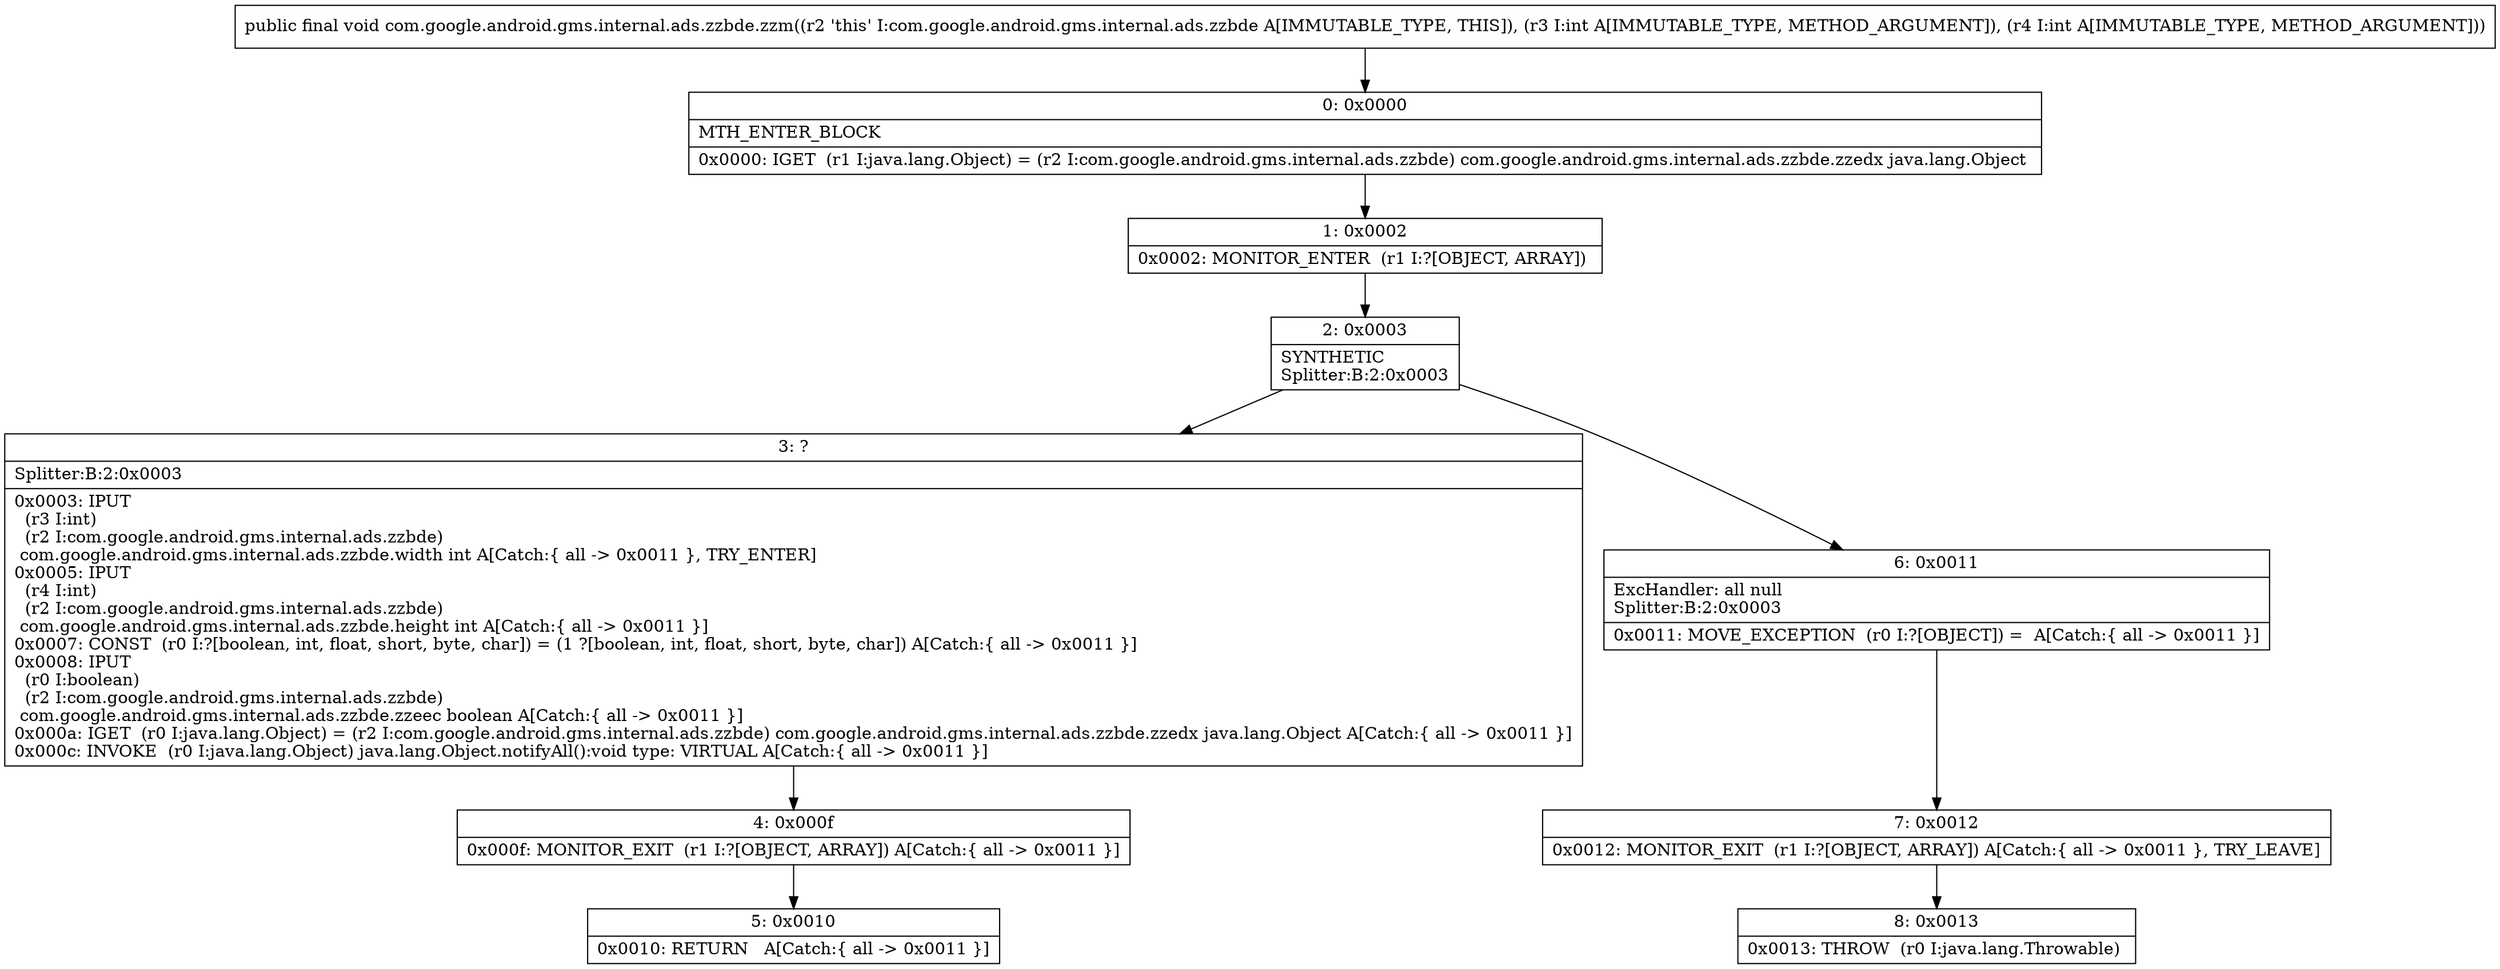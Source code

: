 digraph "CFG forcom.google.android.gms.internal.ads.zzbde.zzm(II)V" {
Node_0 [shape=record,label="{0\:\ 0x0000|MTH_ENTER_BLOCK\l|0x0000: IGET  (r1 I:java.lang.Object) = (r2 I:com.google.android.gms.internal.ads.zzbde) com.google.android.gms.internal.ads.zzbde.zzedx java.lang.Object \l}"];
Node_1 [shape=record,label="{1\:\ 0x0002|0x0002: MONITOR_ENTER  (r1 I:?[OBJECT, ARRAY]) \l}"];
Node_2 [shape=record,label="{2\:\ 0x0003|SYNTHETIC\lSplitter:B:2:0x0003\l}"];
Node_3 [shape=record,label="{3\:\ ?|Splitter:B:2:0x0003\l|0x0003: IPUT  \l  (r3 I:int)\l  (r2 I:com.google.android.gms.internal.ads.zzbde)\l com.google.android.gms.internal.ads.zzbde.width int A[Catch:\{ all \-\> 0x0011 \}, TRY_ENTER]\l0x0005: IPUT  \l  (r4 I:int)\l  (r2 I:com.google.android.gms.internal.ads.zzbde)\l com.google.android.gms.internal.ads.zzbde.height int A[Catch:\{ all \-\> 0x0011 \}]\l0x0007: CONST  (r0 I:?[boolean, int, float, short, byte, char]) = (1 ?[boolean, int, float, short, byte, char]) A[Catch:\{ all \-\> 0x0011 \}]\l0x0008: IPUT  \l  (r0 I:boolean)\l  (r2 I:com.google.android.gms.internal.ads.zzbde)\l com.google.android.gms.internal.ads.zzbde.zzeec boolean A[Catch:\{ all \-\> 0x0011 \}]\l0x000a: IGET  (r0 I:java.lang.Object) = (r2 I:com.google.android.gms.internal.ads.zzbde) com.google.android.gms.internal.ads.zzbde.zzedx java.lang.Object A[Catch:\{ all \-\> 0x0011 \}]\l0x000c: INVOKE  (r0 I:java.lang.Object) java.lang.Object.notifyAll():void type: VIRTUAL A[Catch:\{ all \-\> 0x0011 \}]\l}"];
Node_4 [shape=record,label="{4\:\ 0x000f|0x000f: MONITOR_EXIT  (r1 I:?[OBJECT, ARRAY]) A[Catch:\{ all \-\> 0x0011 \}]\l}"];
Node_5 [shape=record,label="{5\:\ 0x0010|0x0010: RETURN   A[Catch:\{ all \-\> 0x0011 \}]\l}"];
Node_6 [shape=record,label="{6\:\ 0x0011|ExcHandler: all null\lSplitter:B:2:0x0003\l|0x0011: MOVE_EXCEPTION  (r0 I:?[OBJECT]) =  A[Catch:\{ all \-\> 0x0011 \}]\l}"];
Node_7 [shape=record,label="{7\:\ 0x0012|0x0012: MONITOR_EXIT  (r1 I:?[OBJECT, ARRAY]) A[Catch:\{ all \-\> 0x0011 \}, TRY_LEAVE]\l}"];
Node_8 [shape=record,label="{8\:\ 0x0013|0x0013: THROW  (r0 I:java.lang.Throwable) \l}"];
MethodNode[shape=record,label="{public final void com.google.android.gms.internal.ads.zzbde.zzm((r2 'this' I:com.google.android.gms.internal.ads.zzbde A[IMMUTABLE_TYPE, THIS]), (r3 I:int A[IMMUTABLE_TYPE, METHOD_ARGUMENT]), (r4 I:int A[IMMUTABLE_TYPE, METHOD_ARGUMENT])) }"];
MethodNode -> Node_0;
Node_0 -> Node_1;
Node_1 -> Node_2;
Node_2 -> Node_3;
Node_2 -> Node_6;
Node_3 -> Node_4;
Node_4 -> Node_5;
Node_6 -> Node_7;
Node_7 -> Node_8;
}

